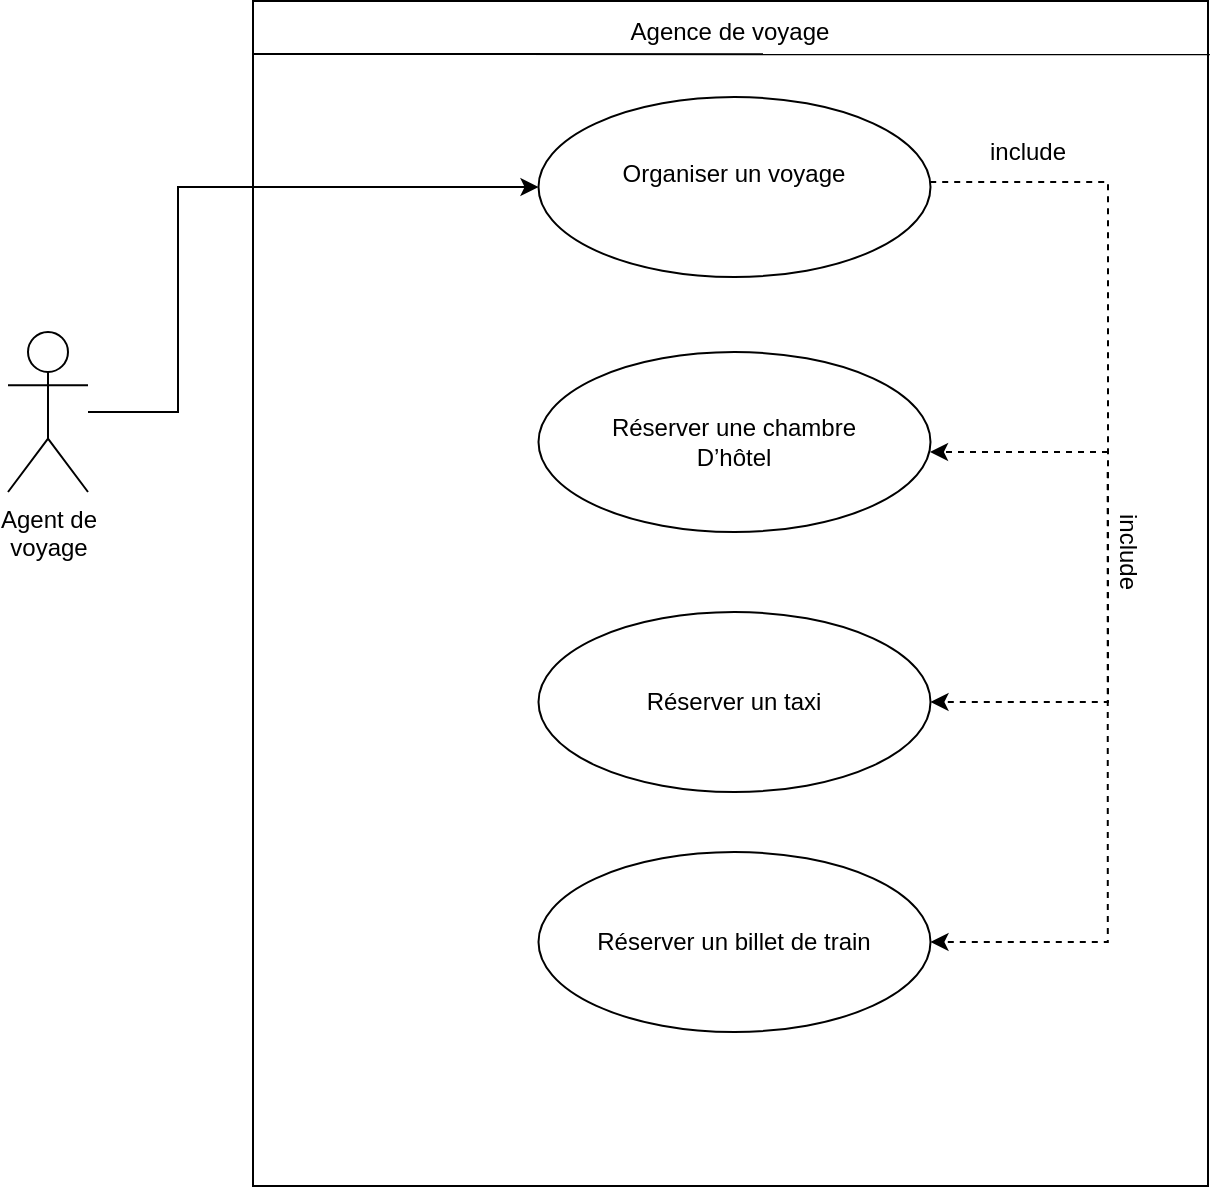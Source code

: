 <mxfile version="14.1.8" type="github">
  <diagram id="nZvlx9XGNHBedg-SJBJo" name="Page-1">
    <mxGraphModel dx="1116" dy="634" grid="1" gridSize="10" guides="1" tooltips="1" connect="1" arrows="1" fold="1" page="1" pageScale="1" pageWidth="827" pageHeight="1169" math="0" shadow="0">
      <root>
        <mxCell id="0" />
        <mxCell id="1" parent="0" />
        <mxCell id="-KEvSBrfhPXXnUt3q98G-3" value="" style="rounded=0;whiteSpace=wrap;html=1;rotation=90;" vertex="1" parent="1">
          <mxGeometry x="225" y="92" width="592.5" height="477.5" as="geometry" />
        </mxCell>
        <mxCell id="-KEvSBrfhPXXnUt3q98G-10" value="" style="edgeStyle=orthogonalEdgeStyle;rounded=0;orthogonalLoop=1;jettySize=auto;html=1;entryX=0;entryY=0.5;entryDx=0;entryDy=0;" edge="1" parent="1" source="-KEvSBrfhPXXnUt3q98G-4" target="-KEvSBrfhPXXnUt3q98G-9">
          <mxGeometry relative="1" as="geometry">
            <mxPoint x="523" y="200" as="targetPoint" />
            <Array as="points">
              <mxPoint x="245" y="240" />
              <mxPoint x="245" y="128" />
            </Array>
          </mxGeometry>
        </mxCell>
        <mxCell id="-KEvSBrfhPXXnUt3q98G-4" value="&lt;div&gt;Agent de &lt;br&gt;&lt;/div&gt;&lt;div&gt;voyage&lt;br&gt;&lt;/div&gt;" style="shape=umlActor;verticalLabelPosition=bottom;verticalAlign=top;html=1;outlineConnect=0;" vertex="1" parent="1">
          <mxGeometry x="160" y="200" width="40" height="80" as="geometry" />
        </mxCell>
        <mxCell id="-KEvSBrfhPXXnUt3q98G-5" value="&lt;div&gt;Réserver une chambre&lt;/div&gt;&lt;div&gt;D’hôtel &lt;br&gt;&lt;/div&gt;" style="ellipse;whiteSpace=wrap;html=1;" vertex="1" parent="1">
          <mxGeometry x="425.25" y="210" width="196" height="90" as="geometry" />
        </mxCell>
        <mxCell id="-KEvSBrfhPXXnUt3q98G-7" value="Réserver un billet de train" style="ellipse;whiteSpace=wrap;html=1;" vertex="1" parent="1">
          <mxGeometry x="425.25" y="460" width="196" height="90" as="geometry" />
        </mxCell>
        <mxCell id="-KEvSBrfhPXXnUt3q98G-8" value="Réserver un taxi" style="ellipse;whiteSpace=wrap;html=1;" vertex="1" parent="1">
          <mxGeometry x="425.25" y="340" width="196" height="90" as="geometry" />
        </mxCell>
        <mxCell id="-KEvSBrfhPXXnUt3q98G-9" value="&lt;div&gt;Organiser un voyage&lt;/div&gt;&lt;div&gt;&lt;br&gt;&lt;/div&gt;" style="ellipse;whiteSpace=wrap;html=1;" vertex="1" parent="1">
          <mxGeometry x="425.25" y="82.5" width="196" height="90" as="geometry" />
        </mxCell>
        <mxCell id="-KEvSBrfhPXXnUt3q98G-20" value="Agence de voyage " style="text;html=1;strokeColor=none;fillColor=none;align=center;verticalAlign=middle;whiteSpace=wrap;rounded=0;" vertex="1" parent="1">
          <mxGeometry x="421.25" y="40" width="200" height="20" as="geometry" />
        </mxCell>
        <mxCell id="-KEvSBrfhPXXnUt3q98G-24" value="" style="edgeStyle=orthogonalEdgeStyle;rounded=0;orthogonalLoop=1;jettySize=auto;html=1;entryX=1;entryY=0.5;entryDx=0;entryDy=0;dashed=1;" edge="1" parent="1" source="-KEvSBrfhPXXnUt3q98G-9" target="-KEvSBrfhPXXnUt3q98G-8">
          <mxGeometry relative="1" as="geometry">
            <mxPoint x="400" y="240" as="sourcePoint" />
            <mxPoint x="723" y="210" as="targetPoint" />
            <Array as="points">
              <mxPoint x="710" y="125" />
              <mxPoint x="710" y="385" />
            </Array>
          </mxGeometry>
        </mxCell>
        <mxCell id="-KEvSBrfhPXXnUt3q98G-25" value="" style="edgeStyle=orthogonalEdgeStyle;rounded=0;orthogonalLoop=1;jettySize=auto;html=1;entryX=1;entryY=0.5;entryDx=0;entryDy=0;dashed=1;" edge="1" parent="1" target="-KEvSBrfhPXXnUt3q98G-7">
          <mxGeometry relative="1" as="geometry">
            <mxPoint x="709.85" y="270" as="sourcePoint" />
            <mxPoint x="621.25" y="535" as="targetPoint" />
            <Array as="points">
              <mxPoint x="710" y="505" />
            </Array>
          </mxGeometry>
        </mxCell>
        <mxCell id="-KEvSBrfhPXXnUt3q98G-36" value="" style="endArrow=classic;html=1;dashed=1;" edge="1" parent="1">
          <mxGeometry width="50" height="50" relative="1" as="geometry">
            <mxPoint x="710" y="260" as="sourcePoint" />
            <mxPoint x="621" y="260" as="targetPoint" />
          </mxGeometry>
        </mxCell>
        <mxCell id="-KEvSBrfhPXXnUt3q98G-42" value="" style="endArrow=none;html=1;entryX=0.045;entryY=-0.002;entryDx=0;entryDy=0;entryPerimeter=0;" edge="1" parent="1" target="-KEvSBrfhPXXnUt3q98G-3">
          <mxGeometry width="50" height="50" relative="1" as="geometry">
            <mxPoint x="283" y="61" as="sourcePoint" />
            <mxPoint x="650" y="60" as="targetPoint" />
            <Array as="points" />
          </mxGeometry>
        </mxCell>
        <mxCell id="-KEvSBrfhPXXnUt3q98G-43" value="include" style="text;html=1;strokeColor=none;fillColor=none;align=center;verticalAlign=middle;whiteSpace=wrap;rounded=0;rotation=0;" vertex="1" parent="1">
          <mxGeometry x="650" y="100" width="40" height="20" as="geometry" />
        </mxCell>
        <mxCell id="-KEvSBrfhPXXnUt3q98G-46" value="include" style="text;html=1;strokeColor=none;fillColor=none;align=center;verticalAlign=middle;whiteSpace=wrap;rounded=0;rotation=90;" vertex="1" parent="1">
          <mxGeometry x="700" y="300" width="40" height="20" as="geometry" />
        </mxCell>
      </root>
    </mxGraphModel>
  </diagram>
</mxfile>
